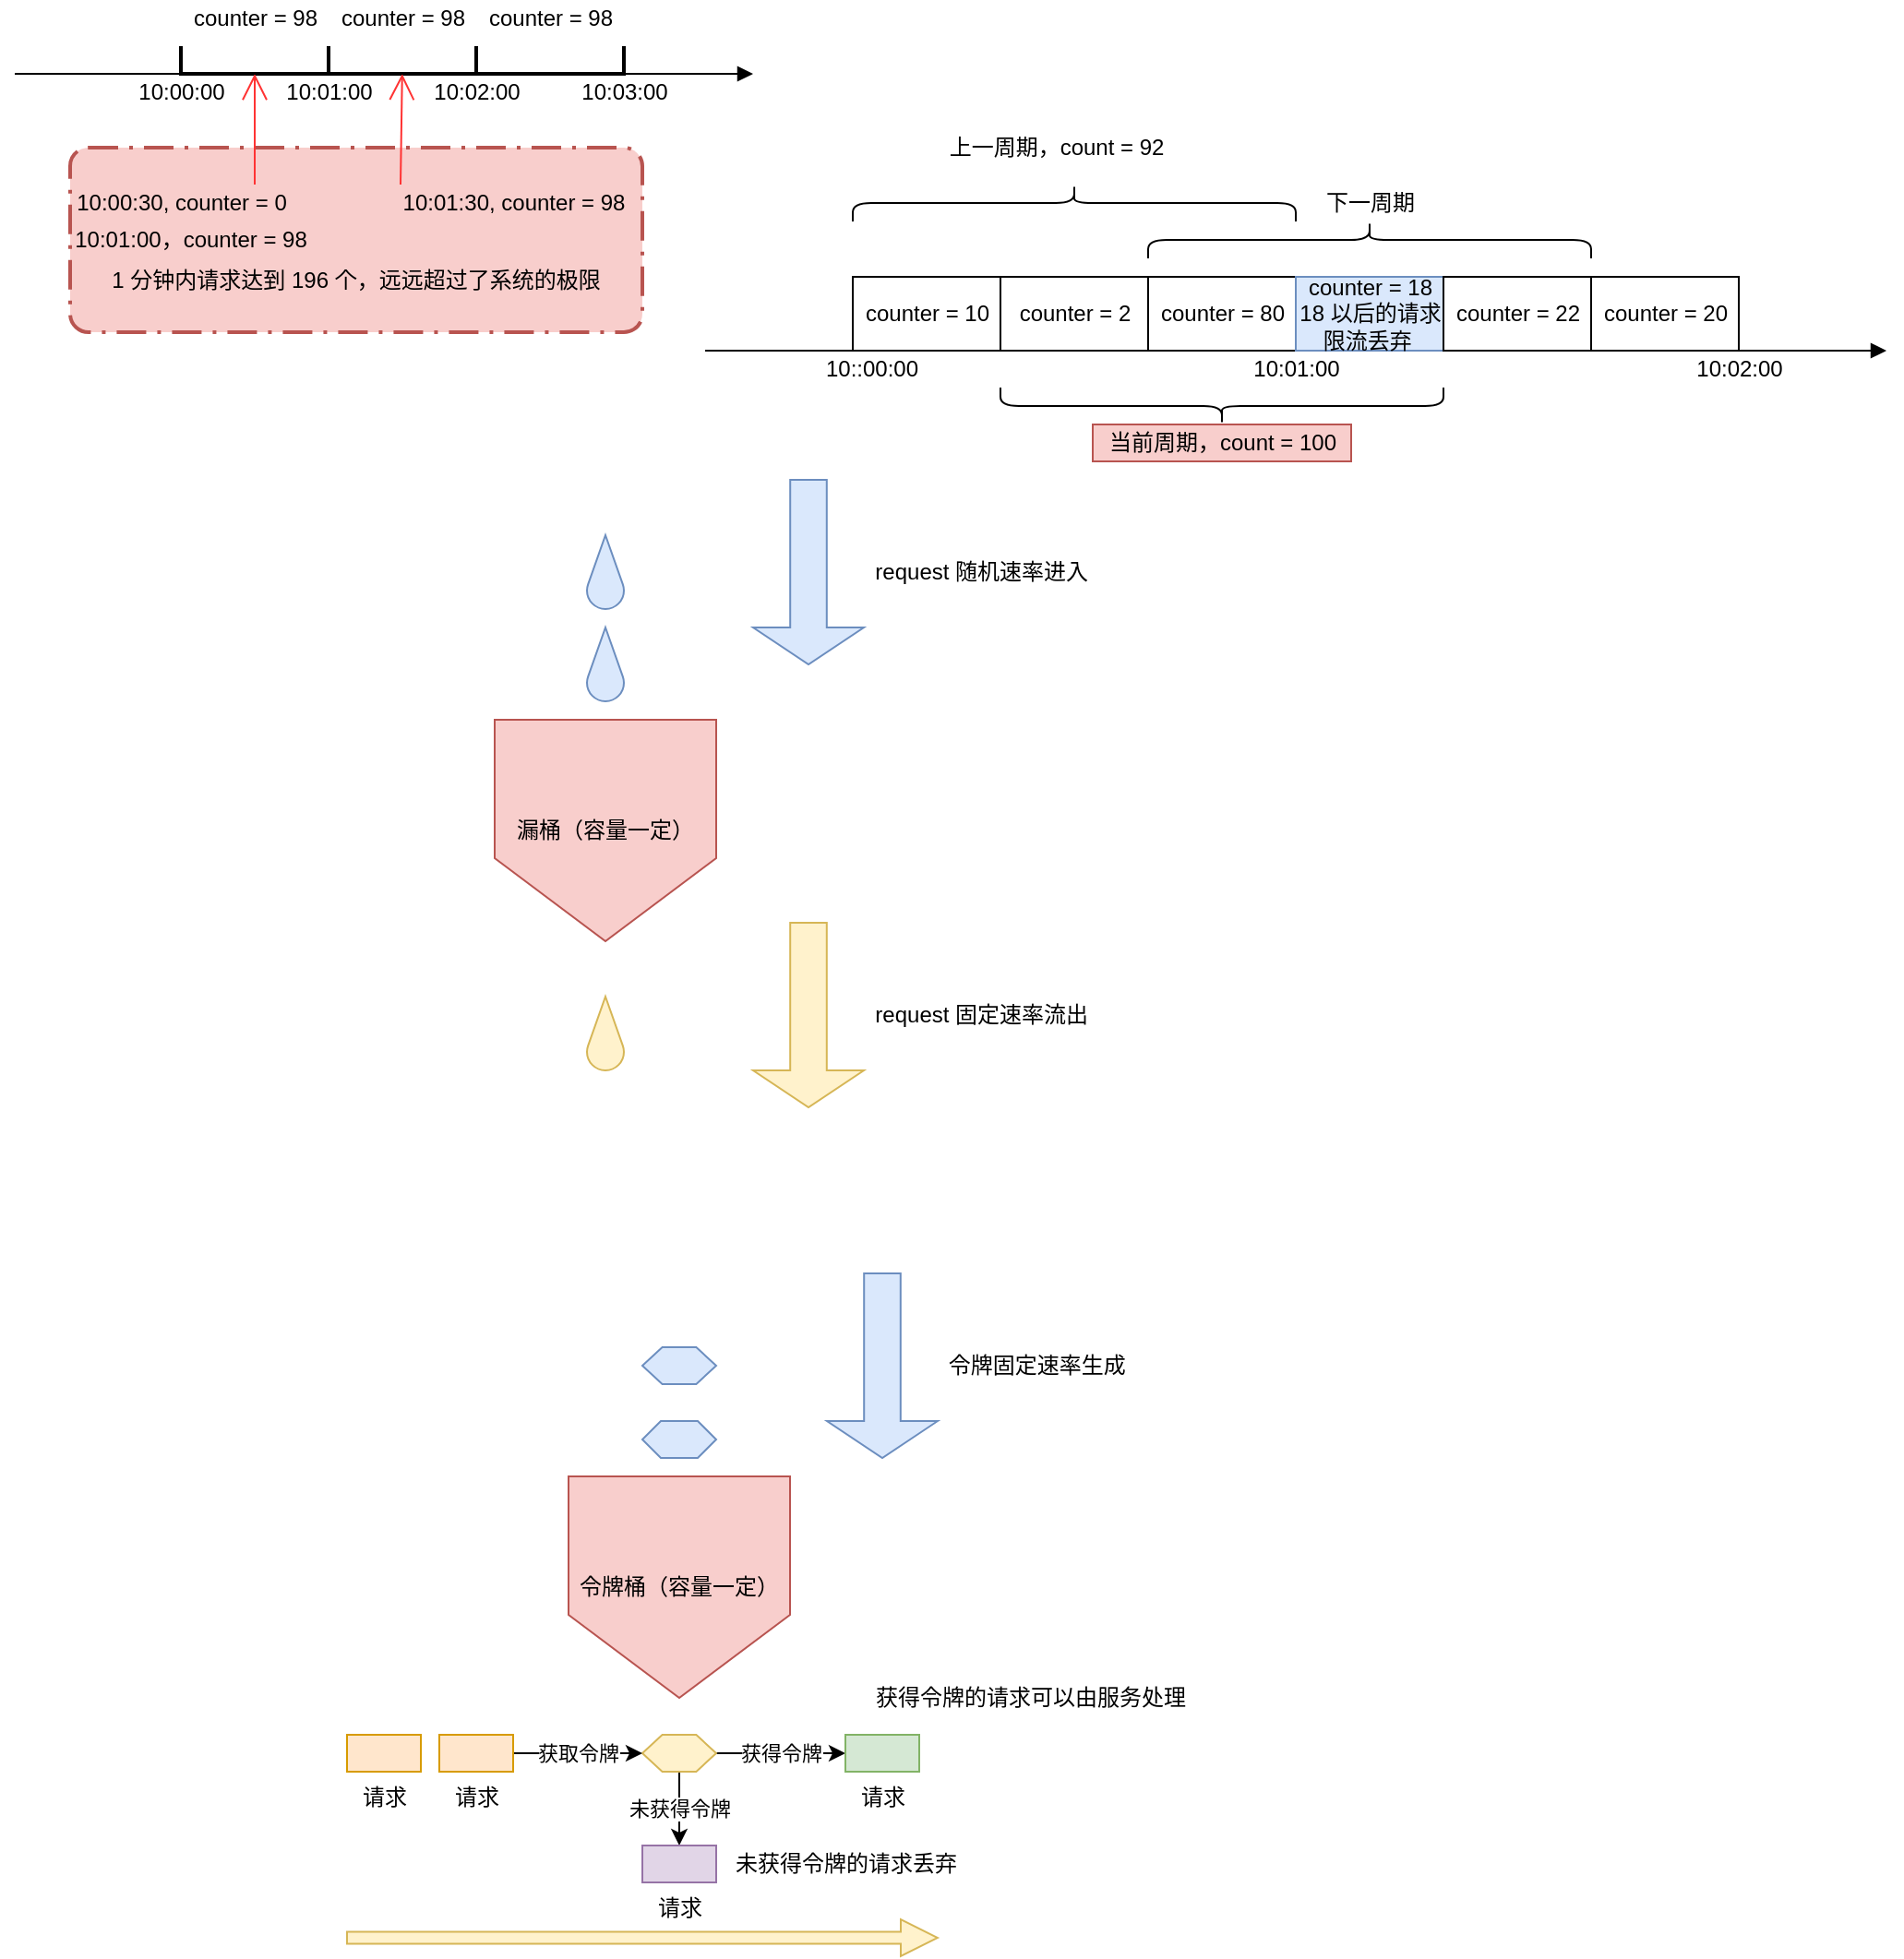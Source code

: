 <mxfile version="14.6.1" type="github">
  <diagram id="MvgmMicMm3Qo9Lu6UEQC" name="Page-1">
    <mxGraphModel dx="1038" dy="503" grid="1" gridSize="10" guides="1" tooltips="1" connect="1" arrows="1" fold="1" page="1" pageScale="1" pageWidth="827" pageHeight="1169" math="0" shadow="0">
      <root>
        <mxCell id="0" />
        <mxCell id="1" parent="0" />
        <mxCell id="9q8e_wHPs-LYmVvl5BDw-1" value="漏桶（容量一定）" style="shape=offPageConnector;whiteSpace=wrap;html=1;fillColor=#f8cecc;strokeColor=#b85450;" parent="1" vertex="1">
          <mxGeometry x="300" y="400" width="120" height="120" as="geometry" />
        </mxCell>
        <mxCell id="9q8e_wHPs-LYmVvl5BDw-3" value="&amp;nbsp; &amp;nbsp; &amp;nbsp; &amp;nbsp; &amp;nbsp; &amp;nbsp; &amp;nbsp; &amp;nbsp; &amp;nbsp; &amp;nbsp; &amp;nbsp; &amp;nbsp; &amp;nbsp; &amp;nbsp; &amp;nbsp; &amp;nbsp; &amp;nbsp; &amp;nbsp; &amp;nbsp; &amp;nbsp; &amp;nbsp; &amp;nbsp; &amp;nbsp; &amp;nbsp; &amp;nbsp; &amp;nbsp; &amp;nbsp; &amp;nbsp; request 随机速率进入" style="html=1;shadow=0;dashed=0;align=center;verticalAlign=middle;shape=mxgraph.arrows2.arrow;dy=0.67;dx=20;notch=0;direction=south;fillColor=#dae8fc;strokeColor=#6c8ebf;" parent="1" vertex="1">
          <mxGeometry x="440" y="270" width="60" height="100" as="geometry" />
        </mxCell>
        <mxCell id="9q8e_wHPs-LYmVvl5BDw-4" value="" style="verticalLabelPosition=bottom;verticalAlign=top;html=1;shape=mxgraph.basic.drop;fillColor=#dae8fc;strokeColor=#6c8ebf;" parent="1" vertex="1">
          <mxGeometry x="350" y="300" width="20" height="40" as="geometry" />
        </mxCell>
        <mxCell id="9q8e_wHPs-LYmVvl5BDw-5" value="" style="verticalLabelPosition=bottom;verticalAlign=top;html=1;shape=mxgraph.basic.drop;fillColor=#dae8fc;strokeColor=#6c8ebf;" parent="1" vertex="1">
          <mxGeometry x="350" y="350" width="20" height="40" as="geometry" />
        </mxCell>
        <mxCell id="9q8e_wHPs-LYmVvl5BDw-6" value="" style="verticalLabelPosition=bottom;verticalAlign=top;html=1;shape=mxgraph.basic.drop;fillColor=#fff2cc;strokeColor=#d6b656;" parent="1" vertex="1">
          <mxGeometry x="350" y="550" width="20" height="40" as="geometry" />
        </mxCell>
        <mxCell id="9q8e_wHPs-LYmVvl5BDw-7" value="&amp;nbsp; &amp;nbsp; &amp;nbsp; &amp;nbsp; &amp;nbsp; &amp;nbsp; &amp;nbsp; &amp;nbsp; &amp;nbsp; &amp;nbsp; &amp;nbsp; &amp;nbsp; &amp;nbsp; &amp;nbsp; &amp;nbsp; &amp;nbsp; &amp;nbsp; &amp;nbsp; &amp;nbsp; &amp;nbsp; &amp;nbsp; &amp;nbsp; &amp;nbsp; &amp;nbsp; &amp;nbsp; &amp;nbsp; &amp;nbsp; &amp;nbsp; request 固定速率流出" style="html=1;shadow=0;dashed=0;align=center;verticalAlign=middle;shape=mxgraph.arrows2.arrow;dy=0.67;dx=20;notch=0;direction=south;fillColor=#fff2cc;strokeColor=#d6b656;" parent="1" vertex="1">
          <mxGeometry x="440" y="510" width="60" height="100" as="geometry" />
        </mxCell>
        <mxCell id="9q8e_wHPs-LYmVvl5BDw-9" value="令牌桶（容量一定）" style="shape=offPageConnector;whiteSpace=wrap;html=1;fillColor=#f8cecc;strokeColor=#b85450;" parent="1" vertex="1">
          <mxGeometry x="340" y="810" width="120" height="120" as="geometry" />
        </mxCell>
        <mxCell id="9q8e_wHPs-LYmVvl5BDw-10" value="&amp;nbsp; &amp;nbsp; &amp;nbsp; &amp;nbsp; &amp;nbsp; &amp;nbsp; &amp;nbsp; &amp;nbsp; &amp;nbsp; &amp;nbsp; &amp;nbsp; &amp;nbsp; &amp;nbsp; &amp;nbsp; &amp;nbsp; &amp;nbsp; &amp;nbsp; &amp;nbsp; &amp;nbsp; &amp;nbsp; &amp;nbsp; &amp;nbsp; &amp;nbsp; &amp;nbsp; &amp;nbsp; 令牌固定速率生成" style="html=1;shadow=0;dashed=0;align=center;verticalAlign=middle;shape=mxgraph.arrows2.arrow;dy=0.67;dx=20;notch=0;direction=south;fillColor=#dae8fc;strokeColor=#6c8ebf;" parent="1" vertex="1">
          <mxGeometry x="480" y="700" width="60" height="100" as="geometry" />
        </mxCell>
        <mxCell id="9q8e_wHPs-LYmVvl5BDw-15" value="" style="verticalLabelPosition=bottom;verticalAlign=top;html=1;shape=hexagon;perimeter=hexagonPerimeter2;arcSize=6;size=0.27;fillColor=#dae8fc;strokeColor=#6c8ebf;" parent="1" vertex="1">
          <mxGeometry x="380" y="740" width="40" height="20" as="geometry" />
        </mxCell>
        <mxCell id="9q8e_wHPs-LYmVvl5BDw-16" value="" style="verticalLabelPosition=bottom;verticalAlign=top;html=1;shape=hexagon;perimeter=hexagonPerimeter2;arcSize=6;size=0.25;fillColor=#dae8fc;strokeColor=#6c8ebf;" parent="1" vertex="1">
          <mxGeometry x="380" y="780" width="40" height="20" as="geometry" />
        </mxCell>
        <mxCell id="9q8e_wHPs-LYmVvl5BDw-25" value="获得令牌" style="edgeStyle=orthogonalEdgeStyle;rounded=0;orthogonalLoop=1;jettySize=auto;html=1;" parent="1" source="9q8e_wHPs-LYmVvl5BDw-17" target="9q8e_wHPs-LYmVvl5BDw-24" edge="1">
          <mxGeometry relative="1" as="geometry" />
        </mxCell>
        <mxCell id="9q8e_wHPs-LYmVvl5BDw-29" value="未获得令牌" style="edgeStyle=orthogonalEdgeStyle;rounded=0;orthogonalLoop=1;jettySize=auto;html=1;" parent="1" source="9q8e_wHPs-LYmVvl5BDw-17" target="9q8e_wHPs-LYmVvl5BDw-28" edge="1">
          <mxGeometry relative="1" as="geometry" />
        </mxCell>
        <mxCell id="9q8e_wHPs-LYmVvl5BDw-17" value="" style="verticalLabelPosition=bottom;verticalAlign=top;html=1;shape=hexagon;perimeter=hexagonPerimeter2;arcSize=6;size=0.27;fillColor=#fff2cc;strokeColor=#d6b656;" parent="1" vertex="1">
          <mxGeometry x="380" y="950" width="40" height="20" as="geometry" />
        </mxCell>
        <mxCell id="9q8e_wHPs-LYmVvl5BDw-19" value="" style="html=1;shadow=0;dashed=0;align=center;verticalAlign=middle;shape=mxgraph.arrows2.arrow;dy=0.67;dx=20;notch=0;direction=east;fillColor=#fff2cc;strokeColor=#d6b656;" parent="1" vertex="1">
          <mxGeometry x="220" y="1050" width="320" height="20" as="geometry" />
        </mxCell>
        <mxCell id="9q8e_wHPs-LYmVvl5BDw-20" value="请求" style="verticalLabelPosition=bottom;verticalAlign=top;html=1;shape=mxgraph.basic.rect;fillColor2=none;strokeWidth=1;size=20;indent=5;fillColor=#ffe6cc;strokeColor=#d79b00;" parent="1" vertex="1">
          <mxGeometry x="220" y="950" width="40" height="20" as="geometry" />
        </mxCell>
        <mxCell id="9q8e_wHPs-LYmVvl5BDw-22" value="获取令牌" style="edgeStyle=orthogonalEdgeStyle;rounded=0;orthogonalLoop=1;jettySize=auto;html=1;" parent="1" source="9q8e_wHPs-LYmVvl5BDw-21" target="9q8e_wHPs-LYmVvl5BDw-17" edge="1">
          <mxGeometry relative="1" as="geometry" />
        </mxCell>
        <mxCell id="9q8e_wHPs-LYmVvl5BDw-21" value="请求" style="verticalLabelPosition=bottom;verticalAlign=top;html=1;shape=mxgraph.basic.rect;fillColor2=none;strokeWidth=1;size=20;indent=5;fillColor=#ffe6cc;strokeColor=#d79b00;" parent="1" vertex="1">
          <mxGeometry x="270" y="950" width="40" height="20" as="geometry" />
        </mxCell>
        <mxCell id="9q8e_wHPs-LYmVvl5BDw-24" value="请求" style="verticalLabelPosition=bottom;verticalAlign=top;html=1;shape=mxgraph.basic.rect;fillColor2=none;strokeWidth=1;size=20;indent=5;fillColor=#d5e8d4;strokeColor=#82b366;" parent="1" vertex="1">
          <mxGeometry x="490" y="950" width="40" height="20" as="geometry" />
        </mxCell>
        <mxCell id="9q8e_wHPs-LYmVvl5BDw-26" value="获得令牌的请求可以由服务处理" style="text;html=1;align=center;verticalAlign=middle;resizable=0;points=[];autosize=1;strokeColor=none;" parent="1" vertex="1">
          <mxGeometry x="500" y="920" width="180" height="20" as="geometry" />
        </mxCell>
        <mxCell id="9q8e_wHPs-LYmVvl5BDw-28" value="请求" style="verticalLabelPosition=bottom;verticalAlign=top;html=1;shape=mxgraph.basic.rect;fillColor2=none;strokeWidth=1;size=20;indent=5;fillColor=#e1d5e7;strokeColor=#9673a6;" parent="1" vertex="1">
          <mxGeometry x="380" y="1010" width="40" height="20" as="geometry" />
        </mxCell>
        <mxCell id="9q8e_wHPs-LYmVvl5BDw-30" value="未获得令牌的请求丢弃" style="text;html=1;align=center;verticalAlign=middle;resizable=0;points=[];autosize=1;strokeColor=none;" parent="1" vertex="1">
          <mxGeometry x="420" y="1010" width="140" height="20" as="geometry" />
        </mxCell>
        <mxCell id="0b2-80jnp5ydFuR-J7lB-1" value="&#xa;&#xa;&#xa;1 分钟内请求达到 196 个，远远超过了系统的极限" style="rounded=1;arcSize=10;dashed=1;strokeColor=#b85450;fillColor=#f8cecc;dashPattern=8 3 1 3;strokeWidth=2;" vertex="1" parent="1">
          <mxGeometry x="70" y="90" width="310" height="100" as="geometry" />
        </mxCell>
        <mxCell id="0b2-80jnp5ydFuR-J7lB-2" value="" style="strokeWidth=2;html=1;shape=mxgraph.flowchart.annotation_1;align=left;pointerEvents=1;direction=north;" vertex="1" parent="1">
          <mxGeometry x="130" y="35" width="80" height="15" as="geometry" />
        </mxCell>
        <mxCell id="0b2-80jnp5ydFuR-J7lB-3" value="" style="strokeWidth=2;html=1;shape=mxgraph.flowchart.annotation_1;align=left;pointerEvents=1;direction=north;" vertex="1" parent="1">
          <mxGeometry x="210" y="35" width="80" height="15" as="geometry" />
        </mxCell>
        <mxCell id="0b2-80jnp5ydFuR-J7lB-4" value="" style="strokeWidth=2;html=1;shape=mxgraph.flowchart.annotation_1;align=left;pointerEvents=1;direction=north;" vertex="1" parent="1">
          <mxGeometry x="290" y="35" width="80" height="15" as="geometry" />
        </mxCell>
        <mxCell id="0b2-80jnp5ydFuR-J7lB-5" value="10:00:00" style="text;html=1;align=center;verticalAlign=middle;resizable=0;points=[];autosize=1;strokeColor=none;" vertex="1" parent="1">
          <mxGeometry x="100" y="50" width="60" height="20" as="geometry" />
        </mxCell>
        <mxCell id="0b2-80jnp5ydFuR-J7lB-6" value="10:01:00" style="text;html=1;align=center;verticalAlign=middle;resizable=0;points=[];autosize=1;strokeColor=none;" vertex="1" parent="1">
          <mxGeometry x="180" y="50" width="60" height="20" as="geometry" />
        </mxCell>
        <mxCell id="0b2-80jnp5ydFuR-J7lB-7" value="10:02:00" style="text;html=1;align=center;verticalAlign=middle;resizable=0;points=[];autosize=1;strokeColor=none;" vertex="1" parent="1">
          <mxGeometry x="260" y="50" width="60" height="20" as="geometry" />
        </mxCell>
        <mxCell id="0b2-80jnp5ydFuR-J7lB-8" value="10:03:00" style="text;html=1;align=center;verticalAlign=middle;resizable=0;points=[];autosize=1;strokeColor=none;" vertex="1" parent="1">
          <mxGeometry x="340" y="50" width="60" height="20" as="geometry" />
        </mxCell>
        <mxCell id="0b2-80jnp5ydFuR-J7lB-9" value="counter = 98" style="text;html=1;align=center;verticalAlign=middle;resizable=0;points=[];autosize=1;strokeColor=none;" vertex="1" parent="1">
          <mxGeometry x="130" y="10" width="80" height="20" as="geometry" />
        </mxCell>
        <mxCell id="0b2-80jnp5ydFuR-J7lB-10" value="counter = 98" style="text;html=1;align=center;verticalAlign=middle;resizable=0;points=[];autosize=1;strokeColor=none;" vertex="1" parent="1">
          <mxGeometry x="210" y="10" width="80" height="20" as="geometry" />
        </mxCell>
        <mxCell id="0b2-80jnp5ydFuR-J7lB-11" value="counter = 98" style="text;html=1;align=center;verticalAlign=middle;resizable=0;points=[];autosize=1;strokeColor=none;" vertex="1" parent="1">
          <mxGeometry x="290" y="10" width="80" height="20" as="geometry" />
        </mxCell>
        <mxCell id="0b2-80jnp5ydFuR-J7lB-12" value="" style="endArrow=open;endFill=1;endSize=12;html=1;entryX=0;entryY=0.5;entryDx=0;entryDy=0;entryPerimeter=0;strokeColor=#FF3333;" edge="1" parent="1" target="0b2-80jnp5ydFuR-J7lB-2">
          <mxGeometry width="160" relative="1" as="geometry">
            <mxPoint x="170" y="110" as="sourcePoint" />
            <mxPoint x="310" y="150" as="targetPoint" />
          </mxGeometry>
        </mxCell>
        <mxCell id="0b2-80jnp5ydFuR-J7lB-13" value="" style="endArrow=open;endFill=1;endSize=12;html=1;strokeColor=#FF3333;" edge="1" parent="1" target="0b2-80jnp5ydFuR-J7lB-3">
          <mxGeometry width="160" relative="1" as="geometry">
            <mxPoint x="249" y="110" as="sourcePoint" />
            <mxPoint x="390" y="160" as="targetPoint" />
          </mxGeometry>
        </mxCell>
        <mxCell id="0b2-80jnp5ydFuR-J7lB-14" value="" style="endArrow=block;endFill=1;endSize=6;html=1;" edge="1" parent="1">
          <mxGeometry width="100" relative="1" as="geometry">
            <mxPoint x="40" y="50" as="sourcePoint" />
            <mxPoint x="440" y="50" as="targetPoint" />
          </mxGeometry>
        </mxCell>
        <mxCell id="0b2-80jnp5ydFuR-J7lB-15" value="10:00:30, counter = 0" style="text;html=1;align=center;verticalAlign=middle;resizable=0;points=[];autosize=1;strokeColor=none;" vertex="1" parent="1">
          <mxGeometry x="65" y="110" width="130" height="20" as="geometry" />
        </mxCell>
        <mxCell id="0b2-80jnp5ydFuR-J7lB-16" value="10:01:30, counter = 98" style="text;html=1;align=center;verticalAlign=middle;resizable=0;points=[];autosize=1;strokeColor=none;" vertex="1" parent="1">
          <mxGeometry x="240" y="110" width="140" height="20" as="geometry" />
        </mxCell>
        <mxCell id="0b2-80jnp5ydFuR-J7lB-17" value="10:01:00，counter = 98" style="text;html=1;align=center;verticalAlign=middle;resizable=0;points=[];autosize=1;strokeColor=none;" vertex="1" parent="1">
          <mxGeometry x="65" y="130" width="140" height="20" as="geometry" />
        </mxCell>
        <mxCell id="0b2-80jnp5ydFuR-J7lB-81" value="counter = 10" style="html=1;" vertex="1" parent="1">
          <mxGeometry x="494" y="160" width="80" height="40" as="geometry" />
        </mxCell>
        <mxCell id="0b2-80jnp5ydFuR-J7lB-82" value="10::00:00" style="text;html=1;align=center;verticalAlign=middle;resizable=0;points=[];autosize=1;strokeColor=none;" vertex="1" parent="1">
          <mxGeometry x="469" y="200" width="70" height="20" as="geometry" />
        </mxCell>
        <mxCell id="0b2-80jnp5ydFuR-J7lB-83" value="10:01:00" style="text;html=1;align=center;verticalAlign=middle;resizable=0;points=[];autosize=1;strokeColor=none;" vertex="1" parent="1">
          <mxGeometry x="704" y="200" width="60" height="20" as="geometry" />
        </mxCell>
        <mxCell id="0b2-80jnp5ydFuR-J7lB-84" value="" style="endArrow=block;endFill=1;endSize=6;html=1;" edge="1" parent="1">
          <mxGeometry width="100" relative="1" as="geometry">
            <mxPoint x="414" y="200" as="sourcePoint" />
            <mxPoint x="1054" y="200" as="targetPoint" />
          </mxGeometry>
        </mxCell>
        <mxCell id="0b2-80jnp5ydFuR-J7lB-85" value="counter = 2" style="html=1;" vertex="1" parent="1">
          <mxGeometry x="574" y="160" width="80" height="40" as="geometry" />
        </mxCell>
        <mxCell id="0b2-80jnp5ydFuR-J7lB-86" value="counter = 80" style="html=1;" vertex="1" parent="1">
          <mxGeometry x="654" y="160" width="80" height="40" as="geometry" />
        </mxCell>
        <mxCell id="0b2-80jnp5ydFuR-J7lB-87" value="counter = 18&lt;br&gt;18 以后的请求&lt;br&gt;限流丢弃&amp;nbsp;" style="html=1;fillColor=#dae8fc;strokeColor=#6c8ebf;" vertex="1" parent="1">
          <mxGeometry x="734" y="160" width="80" height="40" as="geometry" />
        </mxCell>
        <mxCell id="0b2-80jnp5ydFuR-J7lB-88" value="counter = 22" style="html=1;" vertex="1" parent="1">
          <mxGeometry x="814" y="160" width="80" height="40" as="geometry" />
        </mxCell>
        <mxCell id="0b2-80jnp5ydFuR-J7lB-89" value="counter = 20" style="html=1;" vertex="1" parent="1">
          <mxGeometry x="894" y="160" width="80" height="40" as="geometry" />
        </mxCell>
        <mxCell id="0b2-80jnp5ydFuR-J7lB-90" value="10:02:00" style="text;html=1;align=center;verticalAlign=middle;resizable=0;points=[];autosize=1;strokeColor=none;" vertex="1" parent="1">
          <mxGeometry x="944" y="200" width="60" height="20" as="geometry" />
        </mxCell>
        <mxCell id="0b2-80jnp5ydFuR-J7lB-91" value="" style="shape=curlyBracket;whiteSpace=wrap;html=1;rounded=1;flipH=1;direction=south;" vertex="1" parent="1">
          <mxGeometry x="494" y="110" width="240" height="20" as="geometry" />
        </mxCell>
        <mxCell id="0b2-80jnp5ydFuR-J7lB-92" value="上一周期，count = 92" style="text;html=1;align=center;verticalAlign=middle;resizable=0;points=[];autosize=1;strokeColor=none;" vertex="1" parent="1">
          <mxGeometry x="539" y="80" width="130" height="20" as="geometry" />
        </mxCell>
        <mxCell id="0b2-80jnp5ydFuR-J7lB-93" value="" style="shape=curlyBracket;whiteSpace=wrap;html=1;rounded=1;direction=north;" vertex="1" parent="1">
          <mxGeometry x="574" y="220" width="240" height="20" as="geometry" />
        </mxCell>
        <mxCell id="0b2-80jnp5ydFuR-J7lB-94" value="当前周期，count = 100" style="text;html=1;align=center;verticalAlign=middle;resizable=0;points=[];autosize=1;strokeColor=#b85450;fillColor=#f8cecc;" vertex="1" parent="1">
          <mxGeometry x="624" y="240" width="140" height="20" as="geometry" />
        </mxCell>
        <mxCell id="0b2-80jnp5ydFuR-J7lB-95" value="" style="shape=curlyBracket;whiteSpace=wrap;html=1;rounded=1;flipH=1;direction=south;" vertex="1" parent="1">
          <mxGeometry x="654" y="130" width="240" height="20" as="geometry" />
        </mxCell>
        <mxCell id="0b2-80jnp5ydFuR-J7lB-96" value="下一周期" style="text;html=1;align=center;verticalAlign=middle;resizable=0;points=[];autosize=1;strokeColor=none;" vertex="1" parent="1">
          <mxGeometry x="744" y="110" width="60" height="20" as="geometry" />
        </mxCell>
      </root>
    </mxGraphModel>
  </diagram>
</mxfile>
